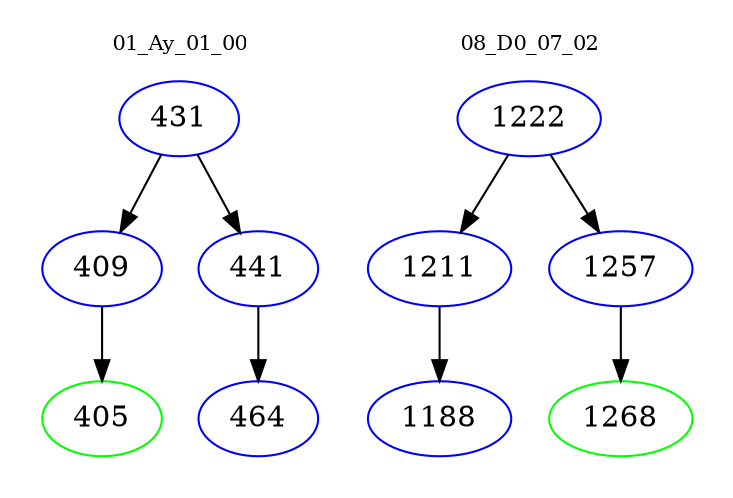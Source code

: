 digraph{
subgraph cluster_0 {
color = white
label = "01_Ay_01_00";
fontsize=10;
T0_431 [label="431", color="blue"]
T0_431 -> T0_409 [color="black"]
T0_409 [label="409", color="blue"]
T0_409 -> T0_405 [color="black"]
T0_405 [label="405", color="green"]
T0_431 -> T0_441 [color="black"]
T0_441 [label="441", color="blue"]
T0_441 -> T0_464 [color="black"]
T0_464 [label="464", color="blue"]
}
subgraph cluster_1 {
color = white
label = "08_D0_07_02";
fontsize=10;
T1_1222 [label="1222", color="blue"]
T1_1222 -> T1_1211 [color="black"]
T1_1211 [label="1211", color="blue"]
T1_1211 -> T1_1188 [color="black"]
T1_1188 [label="1188", color="blue"]
T1_1222 -> T1_1257 [color="black"]
T1_1257 [label="1257", color="blue"]
T1_1257 -> T1_1268 [color="black"]
T1_1268 [label="1268", color="green"]
}
}
